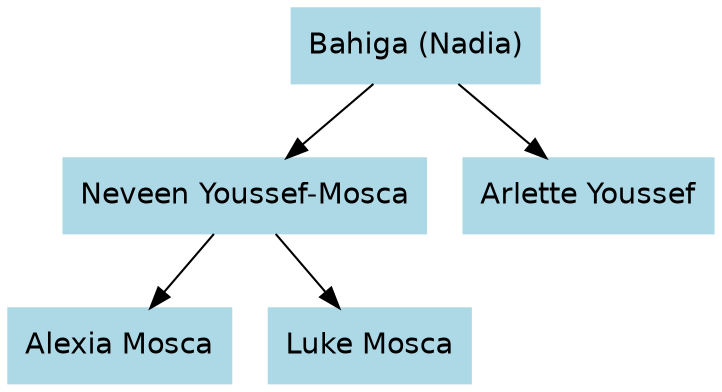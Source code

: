digraph YoussefFamily {
    rankdir=TB;
    node [shape=box, style=filled, color=lightblue, fontname="Helvetica"];

    // Family Members
    "Bahiga (Nadia)";
    "Neveen Youssef-Mosca";
    "Arlette Youssef";
    "Alexia Mosca";
    "Luke Mosca";

    // Relationships
    "Bahiga (Nadia)" -> "Neveen Youssef-Mosca";
    "Bahiga (Nadia)" -> "Arlette Youssef";
    "Neveen Youssef-Mosca" -> "Alexia Mosca";
    "Neveen Youssef-Mosca" -> "Luke Mosca";
}
